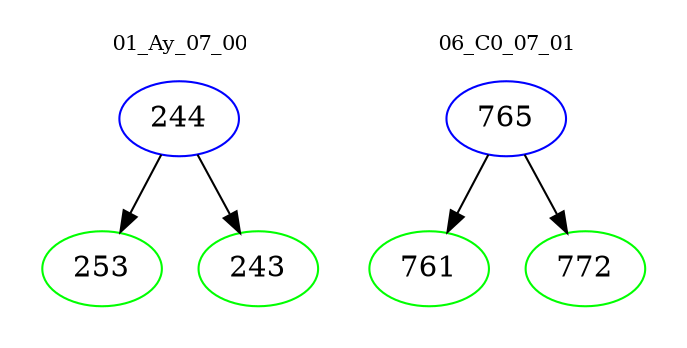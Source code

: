 digraph{
subgraph cluster_0 {
color = white
label = "01_Ay_07_00";
fontsize=10;
T0_244 [label="244", color="blue"]
T0_244 -> T0_253 [color="black"]
T0_253 [label="253", color="green"]
T0_244 -> T0_243 [color="black"]
T0_243 [label="243", color="green"]
}
subgraph cluster_1 {
color = white
label = "06_C0_07_01";
fontsize=10;
T1_765 [label="765", color="blue"]
T1_765 -> T1_761 [color="black"]
T1_761 [label="761", color="green"]
T1_765 -> T1_772 [color="black"]
T1_772 [label="772", color="green"]
}
}
